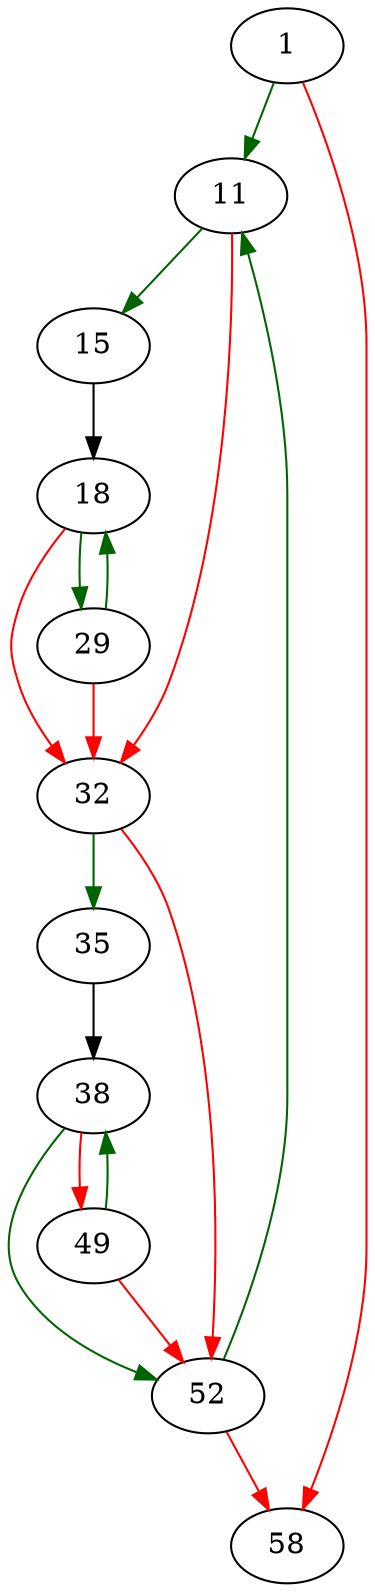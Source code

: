 strict digraph "find_field" {
	// Node definitions.
	1 [entry=true];
	11;
	58;
	15;
	32;
	18;
	29;
	35;
	52;
	38;
	49;

	// Edge definitions.
	1 -> 11 [
		color=darkgreen
		cond=true
	];
	1 -> 58 [
		color=red
		cond=false
	];
	11 -> 15 [
		color=darkgreen
		cond=true
	];
	11 -> 32 [
		color=red
		cond=false
	];
	15 -> 18;
	32 -> 35 [
		color=darkgreen
		cond=true
	];
	32 -> 52 [
		color=red
		cond=false
	];
	18 -> 32 [
		color=red
		cond=false
	];
	18 -> 29 [
		color=darkgreen
		cond=true
	];
	29 -> 32 [
		color=red
		cond=false
	];
	29 -> 18 [
		color=darkgreen
		cond=true
	];
	35 -> 38;
	52 -> 11 [
		color=darkgreen
		cond=true
	];
	52 -> 58 [
		color=red
		cond=false
	];
	38 -> 52 [
		color=darkgreen
		cond=true
	];
	38 -> 49 [
		color=red
		cond=false
	];
	49 -> 52 [
		color=red
		cond=false
	];
	49 -> 38 [
		color=darkgreen
		cond=true
	];
}